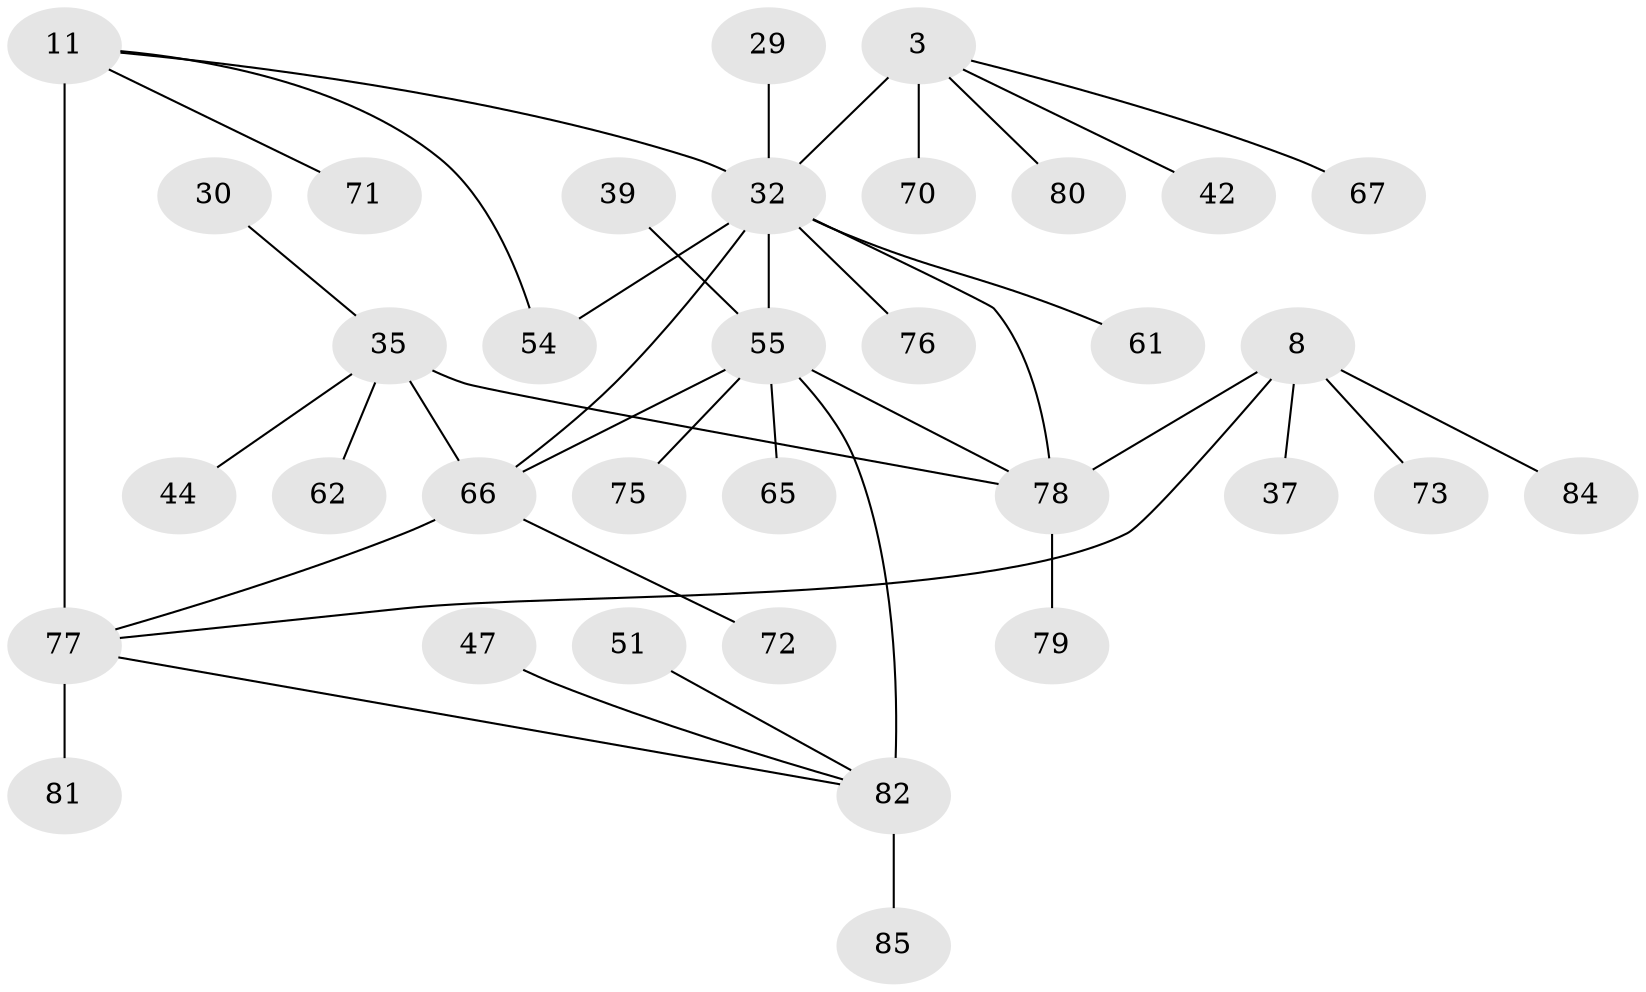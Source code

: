 // original degree distribution, {4: 0.047058823529411764, 12: 0.011764705882352941, 6: 0.03529411764705882, 7: 0.047058823529411764, 5: 0.058823529411764705, 9: 0.03529411764705882, 8: 0.023529411764705882, 1: 0.611764705882353, 2: 0.12941176470588237}
// Generated by graph-tools (version 1.1) at 2025/57/03/04/25 21:57:14]
// undirected, 34 vertices, 40 edges
graph export_dot {
graph [start="1"]
  node [color=gray90,style=filled];
  3 [super="+1"];
  8 [super="+5"];
  11 [super="+9"];
  29;
  30;
  32 [super="+4+27+28"];
  35 [super="+19"];
  37;
  39;
  42 [super="+25"];
  44;
  47;
  51;
  54 [super="+52"];
  55 [super="+16"];
  61;
  62;
  65;
  66 [super="+20+21+38+40+53"];
  67;
  70;
  71 [super="+49"];
  72 [super="+41"];
  73 [super="+50"];
  75;
  76 [super="+64"];
  77 [super="+45+46+48+58"];
  78 [super="+69"];
  79;
  80;
  81 [super="+68"];
  82 [super="+36"];
  84 [super="+83"];
  85 [super="+74"];
  3 -- 70;
  3 -- 80;
  3 -- 67;
  3 -- 42;
  3 -- 32 [weight=4];
  8 -- 37;
  8 -- 73;
  8 -- 84;
  8 -- 77;
  8 -- 78 [weight=4];
  11 -- 71;
  11 -- 54;
  11 -- 77 [weight=4];
  11 -- 32;
  29 -- 32;
  30 -- 35;
  32 -- 66;
  32 -- 76;
  32 -- 61;
  32 -- 54 [weight=2];
  32 -- 55 [weight=2];
  32 -- 78;
  35 -- 66 [weight=4];
  35 -- 62;
  35 -- 44;
  35 -- 78;
  39 -- 55;
  47 -- 82;
  51 -- 82;
  55 -- 65;
  55 -- 75;
  55 -- 66;
  55 -- 78;
  55 -- 82 [weight=4];
  66 -- 72;
  66 -- 77;
  77 -- 81;
  77 -- 82;
  78 -- 79;
  82 -- 85;
}
